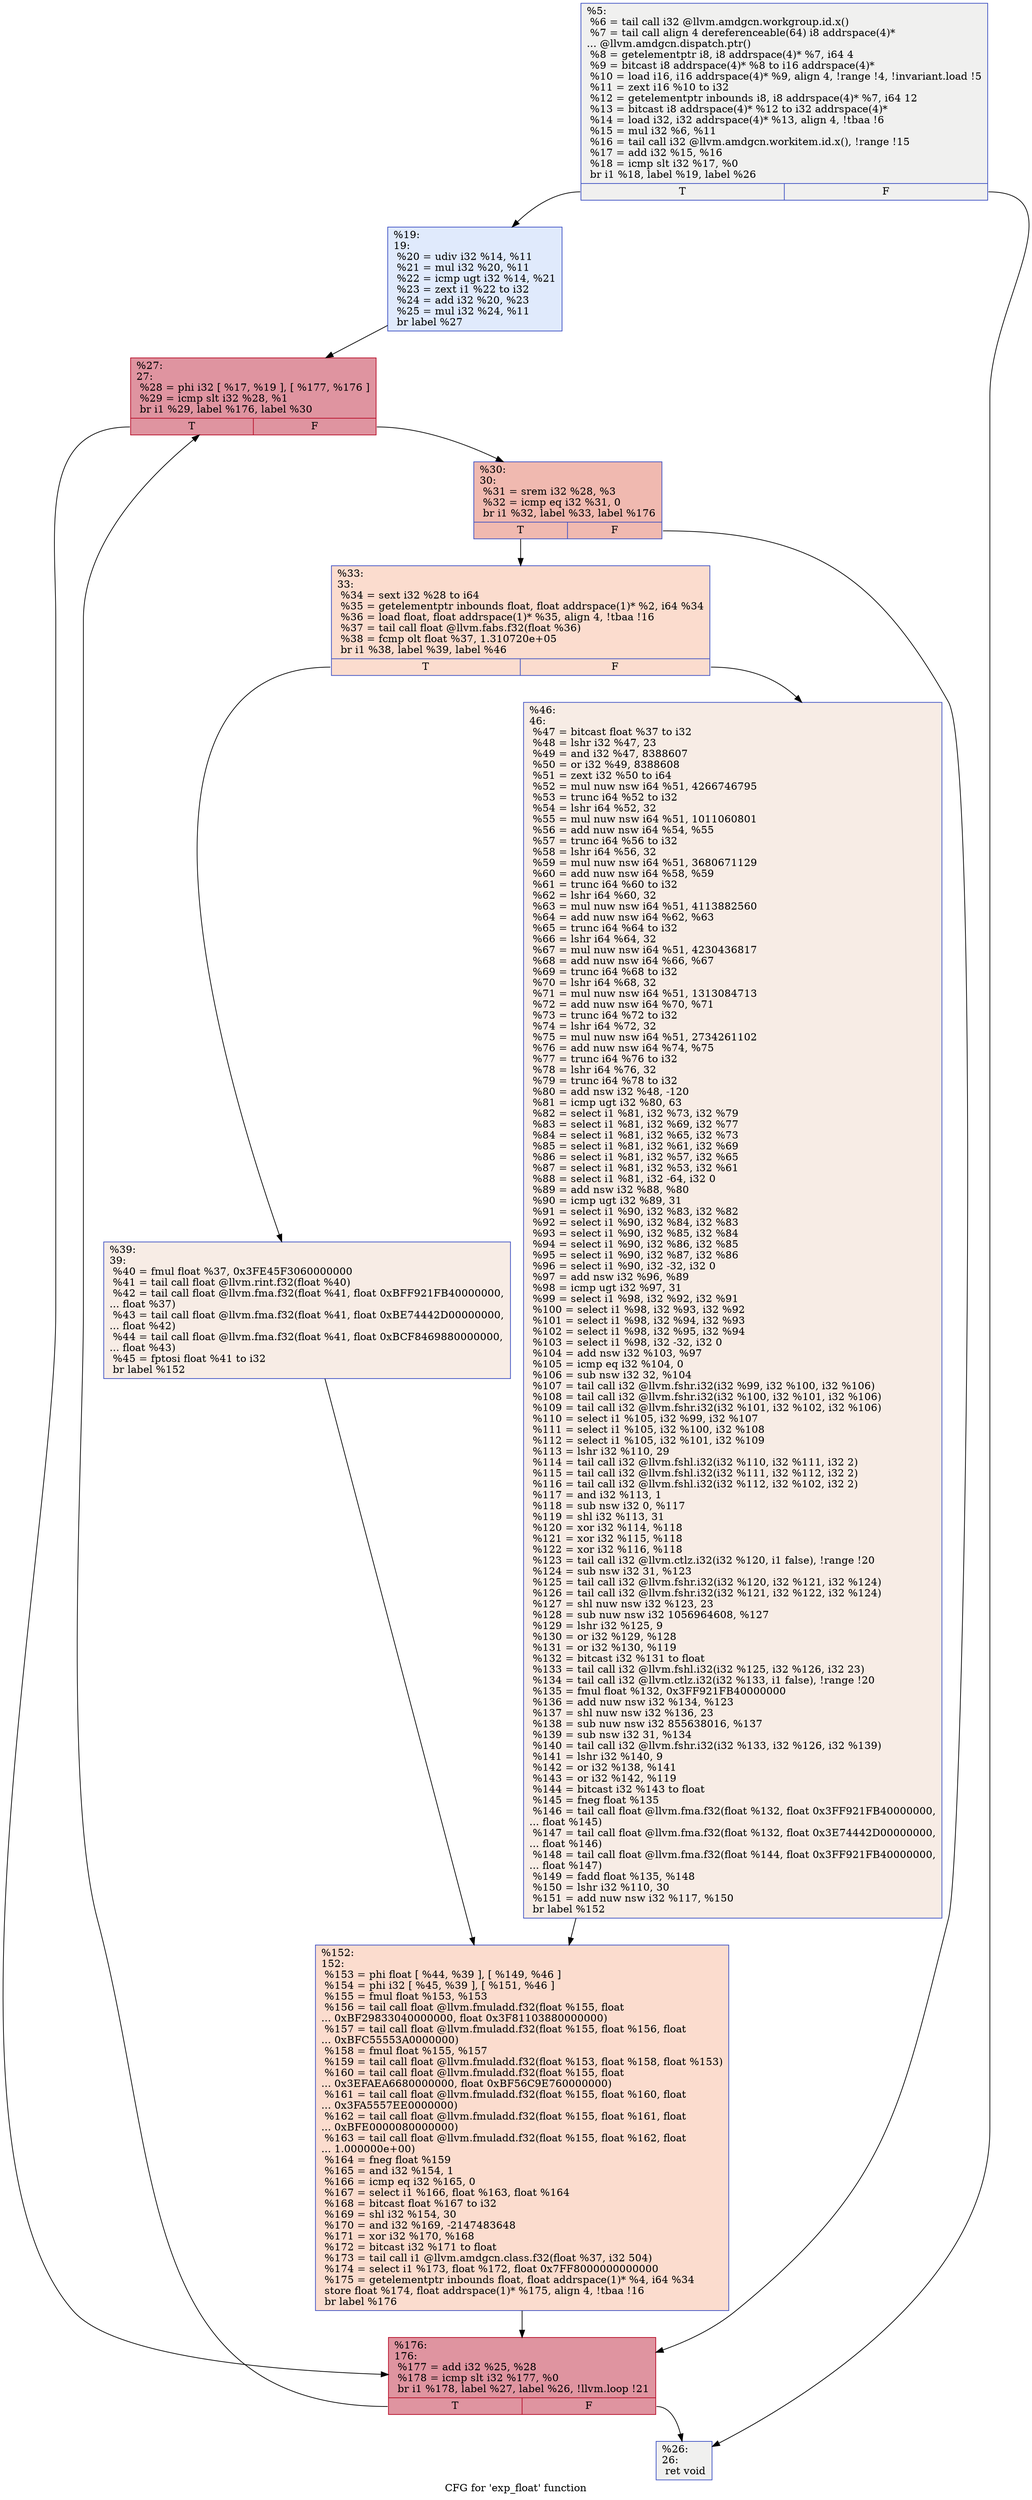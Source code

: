 digraph "CFG for 'exp_float' function" {
	label="CFG for 'exp_float' function";

	Node0x6141240 [shape=record,color="#3d50c3ff", style=filled, fillcolor="#dedcdb70",label="{%5:\l  %6 = tail call i32 @llvm.amdgcn.workgroup.id.x()\l  %7 = tail call align 4 dereferenceable(64) i8 addrspace(4)*\l... @llvm.amdgcn.dispatch.ptr()\l  %8 = getelementptr i8, i8 addrspace(4)* %7, i64 4\l  %9 = bitcast i8 addrspace(4)* %8 to i16 addrspace(4)*\l  %10 = load i16, i16 addrspace(4)* %9, align 4, !range !4, !invariant.load !5\l  %11 = zext i16 %10 to i32\l  %12 = getelementptr inbounds i8, i8 addrspace(4)* %7, i64 12\l  %13 = bitcast i8 addrspace(4)* %12 to i32 addrspace(4)*\l  %14 = load i32, i32 addrspace(4)* %13, align 4, !tbaa !6\l  %15 = mul i32 %6, %11\l  %16 = tail call i32 @llvm.amdgcn.workitem.id.x(), !range !15\l  %17 = add i32 %15, %16\l  %18 = icmp slt i32 %17, %0\l  br i1 %18, label %19, label %26\l|{<s0>T|<s1>F}}"];
	Node0x6141240:s0 -> Node0x61434b0;
	Node0x6141240:s1 -> Node0x6143540;
	Node0x61434b0 [shape=record,color="#3d50c3ff", style=filled, fillcolor="#b9d0f970",label="{%19:\l19:                                               \l  %20 = udiv i32 %14, %11\l  %21 = mul i32 %20, %11\l  %22 = icmp ugt i32 %14, %21\l  %23 = zext i1 %22 to i32\l  %24 = add i32 %20, %23\l  %25 = mul i32 %24, %11\l  br label %27\l}"];
	Node0x61434b0 -> Node0x61439c0;
	Node0x6143540 [shape=record,color="#3d50c3ff", style=filled, fillcolor="#dedcdb70",label="{%26:\l26:                                               \l  ret void\l}"];
	Node0x61439c0 [shape=record,color="#b70d28ff", style=filled, fillcolor="#b70d2870",label="{%27:\l27:                                               \l  %28 = phi i32 [ %17, %19 ], [ %177, %176 ]\l  %29 = icmp slt i32 %28, %1\l  br i1 %29, label %176, label %30\l|{<s0>T|<s1>F}}"];
	Node0x61439c0:s0 -> Node0x6143ad0;
	Node0x61439c0:s1 -> Node0x6143c60;
	Node0x6143c60 [shape=record,color="#3d50c3ff", style=filled, fillcolor="#de614d70",label="{%30:\l30:                                               \l  %31 = srem i32 %28, %3\l  %32 = icmp eq i32 %31, 0\l  br i1 %32, label %33, label %176\l|{<s0>T|<s1>F}}"];
	Node0x6143c60:s0 -> Node0x6143310;
	Node0x6143c60:s1 -> Node0x6143ad0;
	Node0x6143310 [shape=record,color="#3d50c3ff", style=filled, fillcolor="#f7af9170",label="{%33:\l33:                                               \l  %34 = sext i32 %28 to i64\l  %35 = getelementptr inbounds float, float addrspace(1)* %2, i64 %34\l  %36 = load float, float addrspace(1)* %35, align 4, !tbaa !16\l  %37 = tail call float @llvm.fabs.f32(float %36)\l  %38 = fcmp olt float %37, 1.310720e+05\l  br i1 %38, label %39, label %46\l|{<s0>T|<s1>F}}"];
	Node0x6143310:s0 -> Node0x6145050;
	Node0x6143310:s1 -> Node0x61450e0;
	Node0x6145050 [shape=record,color="#3d50c3ff", style=filled, fillcolor="#ecd3c570",label="{%39:\l39:                                               \l  %40 = fmul float %37, 0x3FE45F3060000000\l  %41 = tail call float @llvm.rint.f32(float %40)\l  %42 = tail call float @llvm.fma.f32(float %41, float 0xBFF921FB40000000,\l... float %37)\l  %43 = tail call float @llvm.fma.f32(float %41, float 0xBE74442D00000000,\l... float %42)\l  %44 = tail call float @llvm.fma.f32(float %41, float 0xBCF8469880000000,\l... float %43)\l  %45 = fptosi float %41 to i32\l  br label %152\l}"];
	Node0x6145050 -> Node0x6145b20;
	Node0x61450e0 [shape=record,color="#3d50c3ff", style=filled, fillcolor="#ecd3c570",label="{%46:\l46:                                               \l  %47 = bitcast float %37 to i32\l  %48 = lshr i32 %47, 23\l  %49 = and i32 %47, 8388607\l  %50 = or i32 %49, 8388608\l  %51 = zext i32 %50 to i64\l  %52 = mul nuw nsw i64 %51, 4266746795\l  %53 = trunc i64 %52 to i32\l  %54 = lshr i64 %52, 32\l  %55 = mul nuw nsw i64 %51, 1011060801\l  %56 = add nuw nsw i64 %54, %55\l  %57 = trunc i64 %56 to i32\l  %58 = lshr i64 %56, 32\l  %59 = mul nuw nsw i64 %51, 3680671129\l  %60 = add nuw nsw i64 %58, %59\l  %61 = trunc i64 %60 to i32\l  %62 = lshr i64 %60, 32\l  %63 = mul nuw nsw i64 %51, 4113882560\l  %64 = add nuw nsw i64 %62, %63\l  %65 = trunc i64 %64 to i32\l  %66 = lshr i64 %64, 32\l  %67 = mul nuw nsw i64 %51, 4230436817\l  %68 = add nuw nsw i64 %66, %67\l  %69 = trunc i64 %68 to i32\l  %70 = lshr i64 %68, 32\l  %71 = mul nuw nsw i64 %51, 1313084713\l  %72 = add nuw nsw i64 %70, %71\l  %73 = trunc i64 %72 to i32\l  %74 = lshr i64 %72, 32\l  %75 = mul nuw nsw i64 %51, 2734261102\l  %76 = add nuw nsw i64 %74, %75\l  %77 = trunc i64 %76 to i32\l  %78 = lshr i64 %76, 32\l  %79 = trunc i64 %78 to i32\l  %80 = add nsw i32 %48, -120\l  %81 = icmp ugt i32 %80, 63\l  %82 = select i1 %81, i32 %73, i32 %79\l  %83 = select i1 %81, i32 %69, i32 %77\l  %84 = select i1 %81, i32 %65, i32 %73\l  %85 = select i1 %81, i32 %61, i32 %69\l  %86 = select i1 %81, i32 %57, i32 %65\l  %87 = select i1 %81, i32 %53, i32 %61\l  %88 = select i1 %81, i32 -64, i32 0\l  %89 = add nsw i32 %88, %80\l  %90 = icmp ugt i32 %89, 31\l  %91 = select i1 %90, i32 %83, i32 %82\l  %92 = select i1 %90, i32 %84, i32 %83\l  %93 = select i1 %90, i32 %85, i32 %84\l  %94 = select i1 %90, i32 %86, i32 %85\l  %95 = select i1 %90, i32 %87, i32 %86\l  %96 = select i1 %90, i32 -32, i32 0\l  %97 = add nsw i32 %96, %89\l  %98 = icmp ugt i32 %97, 31\l  %99 = select i1 %98, i32 %92, i32 %91\l  %100 = select i1 %98, i32 %93, i32 %92\l  %101 = select i1 %98, i32 %94, i32 %93\l  %102 = select i1 %98, i32 %95, i32 %94\l  %103 = select i1 %98, i32 -32, i32 0\l  %104 = add nsw i32 %103, %97\l  %105 = icmp eq i32 %104, 0\l  %106 = sub nsw i32 32, %104\l  %107 = tail call i32 @llvm.fshr.i32(i32 %99, i32 %100, i32 %106)\l  %108 = tail call i32 @llvm.fshr.i32(i32 %100, i32 %101, i32 %106)\l  %109 = tail call i32 @llvm.fshr.i32(i32 %101, i32 %102, i32 %106)\l  %110 = select i1 %105, i32 %99, i32 %107\l  %111 = select i1 %105, i32 %100, i32 %108\l  %112 = select i1 %105, i32 %101, i32 %109\l  %113 = lshr i32 %110, 29\l  %114 = tail call i32 @llvm.fshl.i32(i32 %110, i32 %111, i32 2)\l  %115 = tail call i32 @llvm.fshl.i32(i32 %111, i32 %112, i32 2)\l  %116 = tail call i32 @llvm.fshl.i32(i32 %112, i32 %102, i32 2)\l  %117 = and i32 %113, 1\l  %118 = sub nsw i32 0, %117\l  %119 = shl i32 %113, 31\l  %120 = xor i32 %114, %118\l  %121 = xor i32 %115, %118\l  %122 = xor i32 %116, %118\l  %123 = tail call i32 @llvm.ctlz.i32(i32 %120, i1 false), !range !20\l  %124 = sub nsw i32 31, %123\l  %125 = tail call i32 @llvm.fshr.i32(i32 %120, i32 %121, i32 %124)\l  %126 = tail call i32 @llvm.fshr.i32(i32 %121, i32 %122, i32 %124)\l  %127 = shl nuw nsw i32 %123, 23\l  %128 = sub nuw nsw i32 1056964608, %127\l  %129 = lshr i32 %125, 9\l  %130 = or i32 %129, %128\l  %131 = or i32 %130, %119\l  %132 = bitcast i32 %131 to float\l  %133 = tail call i32 @llvm.fshl.i32(i32 %125, i32 %126, i32 23)\l  %134 = tail call i32 @llvm.ctlz.i32(i32 %133, i1 false), !range !20\l  %135 = fmul float %132, 0x3FF921FB40000000\l  %136 = add nuw nsw i32 %134, %123\l  %137 = shl nuw nsw i32 %136, 23\l  %138 = sub nuw nsw i32 855638016, %137\l  %139 = sub nsw i32 31, %134\l  %140 = tail call i32 @llvm.fshr.i32(i32 %133, i32 %126, i32 %139)\l  %141 = lshr i32 %140, 9\l  %142 = or i32 %138, %141\l  %143 = or i32 %142, %119\l  %144 = bitcast i32 %143 to float\l  %145 = fneg float %135\l  %146 = tail call float @llvm.fma.f32(float %132, float 0x3FF921FB40000000,\l... float %145)\l  %147 = tail call float @llvm.fma.f32(float %132, float 0x3E74442D00000000,\l... float %146)\l  %148 = tail call float @llvm.fma.f32(float %144, float 0x3FF921FB40000000,\l... float %147)\l  %149 = fadd float %135, %148\l  %150 = lshr i32 %110, 30\l  %151 = add nuw nsw i32 %117, %150\l  br label %152\l}"];
	Node0x61450e0 -> Node0x6145b20;
	Node0x6145b20 [shape=record,color="#3d50c3ff", style=filled, fillcolor="#f7af9170",label="{%152:\l152:                                              \l  %153 = phi float [ %44, %39 ], [ %149, %46 ]\l  %154 = phi i32 [ %45, %39 ], [ %151, %46 ]\l  %155 = fmul float %153, %153\l  %156 = tail call float @llvm.fmuladd.f32(float %155, float\l... 0xBF29833040000000, float 0x3F81103880000000)\l  %157 = tail call float @llvm.fmuladd.f32(float %155, float %156, float\l... 0xBFC55553A0000000)\l  %158 = fmul float %155, %157\l  %159 = tail call float @llvm.fmuladd.f32(float %153, float %158, float %153)\l  %160 = tail call float @llvm.fmuladd.f32(float %155, float\l... 0x3EFAEA6680000000, float 0xBF56C9E760000000)\l  %161 = tail call float @llvm.fmuladd.f32(float %155, float %160, float\l... 0x3FA5557EE0000000)\l  %162 = tail call float @llvm.fmuladd.f32(float %155, float %161, float\l... 0xBFE0000080000000)\l  %163 = tail call float @llvm.fmuladd.f32(float %155, float %162, float\l... 1.000000e+00)\l  %164 = fneg float %159\l  %165 = and i32 %154, 1\l  %166 = icmp eq i32 %165, 0\l  %167 = select i1 %166, float %163, float %164\l  %168 = bitcast float %167 to i32\l  %169 = shl i32 %154, 30\l  %170 = and i32 %169, -2147483648\l  %171 = xor i32 %170, %168\l  %172 = bitcast i32 %171 to float\l  %173 = tail call i1 @llvm.amdgcn.class.f32(float %37, i32 504)\l  %174 = select i1 %173, float %172, float 0x7FF8000000000000\l  %175 = getelementptr inbounds float, float addrspace(1)* %4, i64 %34\l  store float %174, float addrspace(1)* %175, align 4, !tbaa !16\l  br label %176\l}"];
	Node0x6145b20 -> Node0x6143ad0;
	Node0x6143ad0 [shape=record,color="#b70d28ff", style=filled, fillcolor="#b70d2870",label="{%176:\l176:                                              \l  %177 = add i32 %25, %28\l  %178 = icmp slt i32 %177, %0\l  br i1 %178, label %27, label %26, !llvm.loop !21\l|{<s0>T|<s1>F}}"];
	Node0x6143ad0:s0 -> Node0x61439c0;
	Node0x6143ad0:s1 -> Node0x6143540;
}
